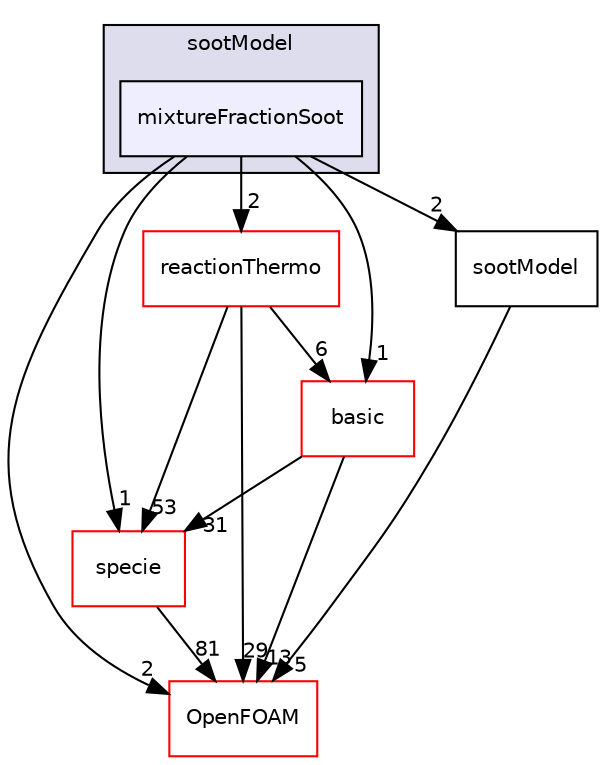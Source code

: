digraph "src/thermophysicalModels/radiation/submodels/sootModel/mixtureFractionSoot" {
  bgcolor=transparent;
  compound=true
  node [ fontsize="10", fontname="Helvetica"];
  edge [ labelfontsize="10", labelfontname="Helvetica"];
  subgraph clusterdir_89d39245f62a7d3767728b25260224c2 {
    graph [ bgcolor="#ddddee", pencolor="black", label="sootModel" fontname="Helvetica", fontsize="10", URL="dir_89d39245f62a7d3767728b25260224c2.html"]
  dir_b415c0e663bba70eeadcac3677299a6b [shape=box, label="mixtureFractionSoot", style="filled", fillcolor="#eeeeff", pencolor="black", URL="dir_b415c0e663bba70eeadcac3677299a6b.html"];
  }
  dir_5c4bf53b114f4c9237cd4ef0431fc9bd [shape=box label="specie" color="red" URL="dir_5c4bf53b114f4c9237cd4ef0431fc9bd.html"];
  dir_c5473ff19b20e6ec4dfe5c310b3778a8 [shape=box label="OpenFOAM" color="red" URL="dir_c5473ff19b20e6ec4dfe5c310b3778a8.html"];
  dir_87c7a4a86ffb283740ec390ea55551cb [shape=box label="reactionThermo" color="red" URL="dir_87c7a4a86ffb283740ec390ea55551cb.html"];
  dir_38cb9973e0eaf6834e10b18bff965c4b [shape=box label="basic" color="red" URL="dir_38cb9973e0eaf6834e10b18bff965c4b.html"];
  dir_5ef7f80d7a5ff66b5529037f77bf2aa0 [shape=box label="sootModel" URL="dir_5ef7f80d7a5ff66b5529037f77bf2aa0.html"];
  dir_5c4bf53b114f4c9237cd4ef0431fc9bd->dir_c5473ff19b20e6ec4dfe5c310b3778a8 [headlabel="81", labeldistance=1.5 headhref="dir_001217_001927.html"];
  dir_b415c0e663bba70eeadcac3677299a6b->dir_5c4bf53b114f4c9237cd4ef0431fc9bd [headlabel="1", labeldistance=1.5 headhref="dir_002847_001217.html"];
  dir_b415c0e663bba70eeadcac3677299a6b->dir_c5473ff19b20e6ec4dfe5c310b3778a8 [headlabel="2", labeldistance=1.5 headhref="dir_002847_001927.html"];
  dir_b415c0e663bba70eeadcac3677299a6b->dir_87c7a4a86ffb283740ec390ea55551cb [headlabel="2", labeldistance=1.5 headhref="dir_002847_002850.html"];
  dir_b415c0e663bba70eeadcac3677299a6b->dir_38cb9973e0eaf6834e10b18bff965c4b [headlabel="1", labeldistance=1.5 headhref="dir_002847_002740.html"];
  dir_b415c0e663bba70eeadcac3677299a6b->dir_5ef7f80d7a5ff66b5529037f77bf2aa0 [headlabel="2", labeldistance=1.5 headhref="dir_002847_002849.html"];
  dir_87c7a4a86ffb283740ec390ea55551cb->dir_5c4bf53b114f4c9237cd4ef0431fc9bd [headlabel="53", labeldistance=1.5 headhref="dir_002850_001217.html"];
  dir_87c7a4a86ffb283740ec390ea55551cb->dir_c5473ff19b20e6ec4dfe5c310b3778a8 [headlabel="29", labeldistance=1.5 headhref="dir_002850_001927.html"];
  dir_87c7a4a86ffb283740ec390ea55551cb->dir_38cb9973e0eaf6834e10b18bff965c4b [headlabel="6", labeldistance=1.5 headhref="dir_002850_002740.html"];
  dir_38cb9973e0eaf6834e10b18bff965c4b->dir_5c4bf53b114f4c9237cd4ef0431fc9bd [headlabel="31", labeldistance=1.5 headhref="dir_002740_001217.html"];
  dir_38cb9973e0eaf6834e10b18bff965c4b->dir_c5473ff19b20e6ec4dfe5c310b3778a8 [headlabel="13", labeldistance=1.5 headhref="dir_002740_001927.html"];
  dir_5ef7f80d7a5ff66b5529037f77bf2aa0->dir_c5473ff19b20e6ec4dfe5c310b3778a8 [headlabel="5", labeldistance=1.5 headhref="dir_002849_001927.html"];
}
